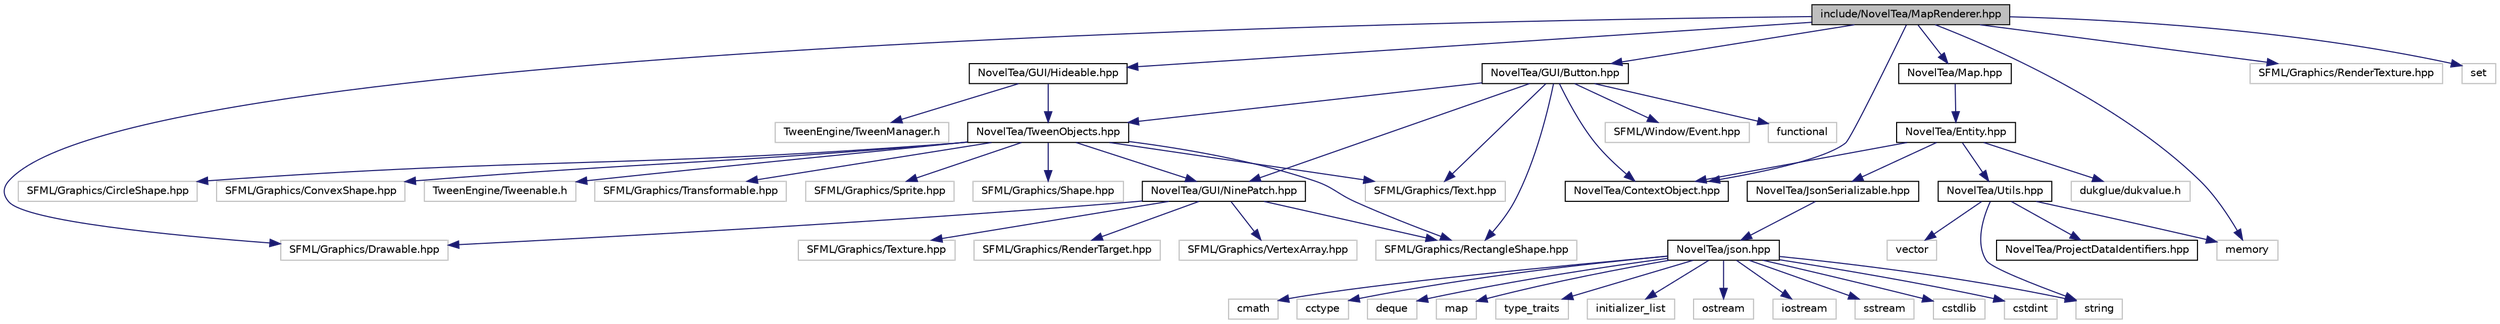 digraph "include/NovelTea/MapRenderer.hpp"
{
 // LATEX_PDF_SIZE
  bgcolor="transparent";
  edge [fontname="Helvetica",fontsize="10",labelfontname="Helvetica",labelfontsize="10"];
  node [fontname="Helvetica",fontsize="10",shape=record];
  Node1 [label="include/NovelTea/MapRenderer.hpp",height=0.2,width=0.4,color="black", fillcolor="grey75", style="filled", fontcolor="black",tooltip=" "];
  Node1 -> Node2 [color="midnightblue",fontsize="10",style="solid",fontname="Helvetica"];
  Node2 [label="NovelTea/ContextObject.hpp",height=0.2,width=0.4,color="black",URL="$_context_object_8hpp.htm",tooltip=" "];
  Node1 -> Node3 [color="midnightblue",fontsize="10",style="solid",fontname="Helvetica"];
  Node3 [label="NovelTea/GUI/Hideable.hpp",height=0.2,width=0.4,color="black",URL="$_hideable_8hpp.htm",tooltip=" "];
  Node3 -> Node4 [color="midnightblue",fontsize="10",style="solid",fontname="Helvetica"];
  Node4 [label="NovelTea/TweenObjects.hpp",height=0.2,width=0.4,color="black",URL="$_tween_objects_8hpp.htm",tooltip=" "];
  Node4 -> Node5 [color="midnightblue",fontsize="10",style="solid",fontname="Helvetica"];
  Node5 [label="TweenEngine/Tweenable.h",height=0.2,width=0.4,color="grey75",tooltip=" "];
  Node4 -> Node6 [color="midnightblue",fontsize="10",style="solid",fontname="Helvetica"];
  Node6 [label="NovelTea/GUI/NinePatch.hpp",height=0.2,width=0.4,color="black",URL="$_nine_patch_8hpp.htm",tooltip=" "];
  Node6 -> Node7 [color="midnightblue",fontsize="10",style="solid",fontname="Helvetica"];
  Node7 [label="SFML/Graphics/Drawable.hpp",height=0.2,width=0.4,color="grey75",tooltip=" "];
  Node6 -> Node8 [color="midnightblue",fontsize="10",style="solid",fontname="Helvetica"];
  Node8 [label="SFML/Graphics/Texture.hpp",height=0.2,width=0.4,color="grey75",tooltip=" "];
  Node6 -> Node9 [color="midnightblue",fontsize="10",style="solid",fontname="Helvetica"];
  Node9 [label="SFML/Graphics/RenderTarget.hpp",height=0.2,width=0.4,color="grey75",tooltip=" "];
  Node6 -> Node10 [color="midnightblue",fontsize="10",style="solid",fontname="Helvetica"];
  Node10 [label="SFML/Graphics/VertexArray.hpp",height=0.2,width=0.4,color="grey75",tooltip=" "];
  Node6 -> Node11 [color="midnightblue",fontsize="10",style="solid",fontname="Helvetica"];
  Node11 [label="SFML/Graphics/RectangleShape.hpp",height=0.2,width=0.4,color="grey75",tooltip=" "];
  Node4 -> Node12 [color="midnightblue",fontsize="10",style="solid",fontname="Helvetica"];
  Node12 [label="SFML/Graphics/Transformable.hpp",height=0.2,width=0.4,color="grey75",tooltip=" "];
  Node4 -> Node13 [color="midnightblue",fontsize="10",style="solid",fontname="Helvetica"];
  Node13 [label="SFML/Graphics/Sprite.hpp",height=0.2,width=0.4,color="grey75",tooltip=" "];
  Node4 -> Node14 [color="midnightblue",fontsize="10",style="solid",fontname="Helvetica"];
  Node14 [label="SFML/Graphics/Text.hpp",height=0.2,width=0.4,color="grey75",tooltip=" "];
  Node4 -> Node15 [color="midnightblue",fontsize="10",style="solid",fontname="Helvetica"];
  Node15 [label="SFML/Graphics/Shape.hpp",height=0.2,width=0.4,color="grey75",tooltip=" "];
  Node4 -> Node11 [color="midnightblue",fontsize="10",style="solid",fontname="Helvetica"];
  Node4 -> Node16 [color="midnightblue",fontsize="10",style="solid",fontname="Helvetica"];
  Node16 [label="SFML/Graphics/CircleShape.hpp",height=0.2,width=0.4,color="grey75",tooltip=" "];
  Node4 -> Node17 [color="midnightblue",fontsize="10",style="solid",fontname="Helvetica"];
  Node17 [label="SFML/Graphics/ConvexShape.hpp",height=0.2,width=0.4,color="grey75",tooltip=" "];
  Node3 -> Node18 [color="midnightblue",fontsize="10",style="solid",fontname="Helvetica"];
  Node18 [label="TweenEngine/TweenManager.h",height=0.2,width=0.4,color="grey75",tooltip=" "];
  Node1 -> Node19 [color="midnightblue",fontsize="10",style="solid",fontname="Helvetica"];
  Node19 [label="NovelTea/GUI/Button.hpp",height=0.2,width=0.4,color="black",URL="$_button_8hpp.htm",tooltip=" "];
  Node19 -> Node6 [color="midnightblue",fontsize="10",style="solid",fontname="Helvetica"];
  Node19 -> Node2 [color="midnightblue",fontsize="10",style="solid",fontname="Helvetica"];
  Node19 -> Node4 [color="midnightblue",fontsize="10",style="solid",fontname="Helvetica"];
  Node19 -> Node14 [color="midnightblue",fontsize="10",style="solid",fontname="Helvetica"];
  Node19 -> Node11 [color="midnightblue",fontsize="10",style="solid",fontname="Helvetica"];
  Node19 -> Node20 [color="midnightblue",fontsize="10",style="solid",fontname="Helvetica"];
  Node20 [label="SFML/Window/Event.hpp",height=0.2,width=0.4,color="grey75",tooltip=" "];
  Node19 -> Node21 [color="midnightblue",fontsize="10",style="solid",fontname="Helvetica"];
  Node21 [label="functional",height=0.2,width=0.4,color="grey75",tooltip=" "];
  Node1 -> Node22 [color="midnightblue",fontsize="10",style="solid",fontname="Helvetica"];
  Node22 [label="NovelTea/Map.hpp",height=0.2,width=0.4,color="black",URL="$_map_8hpp.htm",tooltip=" "];
  Node22 -> Node23 [color="midnightblue",fontsize="10",style="solid",fontname="Helvetica"];
  Node23 [label="NovelTea/Entity.hpp",height=0.2,width=0.4,color="black",URL="$_entity_8hpp.htm",tooltip=" "];
  Node23 -> Node2 [color="midnightblue",fontsize="10",style="solid",fontname="Helvetica"];
  Node23 -> Node24 [color="midnightblue",fontsize="10",style="solid",fontname="Helvetica"];
  Node24 [label="NovelTea/JsonSerializable.hpp",height=0.2,width=0.4,color="black",URL="$_json_serializable_8hpp.htm",tooltip=" "];
  Node24 -> Node25 [color="midnightblue",fontsize="10",style="solid",fontname="Helvetica"];
  Node25 [label="NovelTea/json.hpp",height=0.2,width=0.4,color="black",URL="$json_8hpp.htm",tooltip=" "];
  Node25 -> Node26 [color="midnightblue",fontsize="10",style="solid",fontname="Helvetica"];
  Node26 [label="cstdlib",height=0.2,width=0.4,color="grey75",tooltip=" "];
  Node25 -> Node27 [color="midnightblue",fontsize="10",style="solid",fontname="Helvetica"];
  Node27 [label="cstdint",height=0.2,width=0.4,color="grey75",tooltip=" "];
  Node25 -> Node28 [color="midnightblue",fontsize="10",style="solid",fontname="Helvetica"];
  Node28 [label="cmath",height=0.2,width=0.4,color="grey75",tooltip=" "];
  Node25 -> Node29 [color="midnightblue",fontsize="10",style="solid",fontname="Helvetica"];
  Node29 [label="cctype",height=0.2,width=0.4,color="grey75",tooltip=" "];
  Node25 -> Node30 [color="midnightblue",fontsize="10",style="solid",fontname="Helvetica"];
  Node30 [label="string",height=0.2,width=0.4,color="grey75",tooltip=" "];
  Node25 -> Node31 [color="midnightblue",fontsize="10",style="solid",fontname="Helvetica"];
  Node31 [label="deque",height=0.2,width=0.4,color="grey75",tooltip=" "];
  Node25 -> Node32 [color="midnightblue",fontsize="10",style="solid",fontname="Helvetica"];
  Node32 [label="map",height=0.2,width=0.4,color="grey75",tooltip=" "];
  Node25 -> Node33 [color="midnightblue",fontsize="10",style="solid",fontname="Helvetica"];
  Node33 [label="type_traits",height=0.2,width=0.4,color="grey75",tooltip=" "];
  Node25 -> Node34 [color="midnightblue",fontsize="10",style="solid",fontname="Helvetica"];
  Node34 [label="initializer_list",height=0.2,width=0.4,color="grey75",tooltip=" "];
  Node25 -> Node35 [color="midnightblue",fontsize="10",style="solid",fontname="Helvetica"];
  Node35 [label="ostream",height=0.2,width=0.4,color="grey75",tooltip=" "];
  Node25 -> Node36 [color="midnightblue",fontsize="10",style="solid",fontname="Helvetica"];
  Node36 [label="iostream",height=0.2,width=0.4,color="grey75",tooltip=" "];
  Node25 -> Node37 [color="midnightblue",fontsize="10",style="solid",fontname="Helvetica"];
  Node37 [label="sstream",height=0.2,width=0.4,color="grey75",tooltip=" "];
  Node23 -> Node38 [color="midnightblue",fontsize="10",style="solid",fontname="Helvetica"];
  Node38 [label="NovelTea/Utils.hpp",height=0.2,width=0.4,color="black",URL="$_utils_8hpp.htm",tooltip=" "];
  Node38 -> Node39 [color="midnightblue",fontsize="10",style="solid",fontname="Helvetica"];
  Node39 [label="NovelTea/ProjectDataIdentifiers.hpp",height=0.2,width=0.4,color="black",URL="$_project_data_identifiers_8hpp.htm",tooltip=" "];
  Node38 -> Node40 [color="midnightblue",fontsize="10",style="solid",fontname="Helvetica"];
  Node40 [label="vector",height=0.2,width=0.4,color="grey75",tooltip=" "];
  Node38 -> Node41 [color="midnightblue",fontsize="10",style="solid",fontname="Helvetica"];
  Node41 [label="memory",height=0.2,width=0.4,color="grey75",tooltip=" "];
  Node38 -> Node30 [color="midnightblue",fontsize="10",style="solid",fontname="Helvetica"];
  Node23 -> Node42 [color="midnightblue",fontsize="10",style="solid",fontname="Helvetica"];
  Node42 [label="dukglue/dukvalue.h",height=0.2,width=0.4,color="grey75",tooltip=" "];
  Node1 -> Node7 [color="midnightblue",fontsize="10",style="solid",fontname="Helvetica"];
  Node1 -> Node43 [color="midnightblue",fontsize="10",style="solid",fontname="Helvetica"];
  Node43 [label="SFML/Graphics/RenderTexture.hpp",height=0.2,width=0.4,color="grey75",tooltip=" "];
  Node1 -> Node41 [color="midnightblue",fontsize="10",style="solid",fontname="Helvetica"];
  Node1 -> Node44 [color="midnightblue",fontsize="10",style="solid",fontname="Helvetica"];
  Node44 [label="set",height=0.2,width=0.4,color="grey75",tooltip=" "];
}
